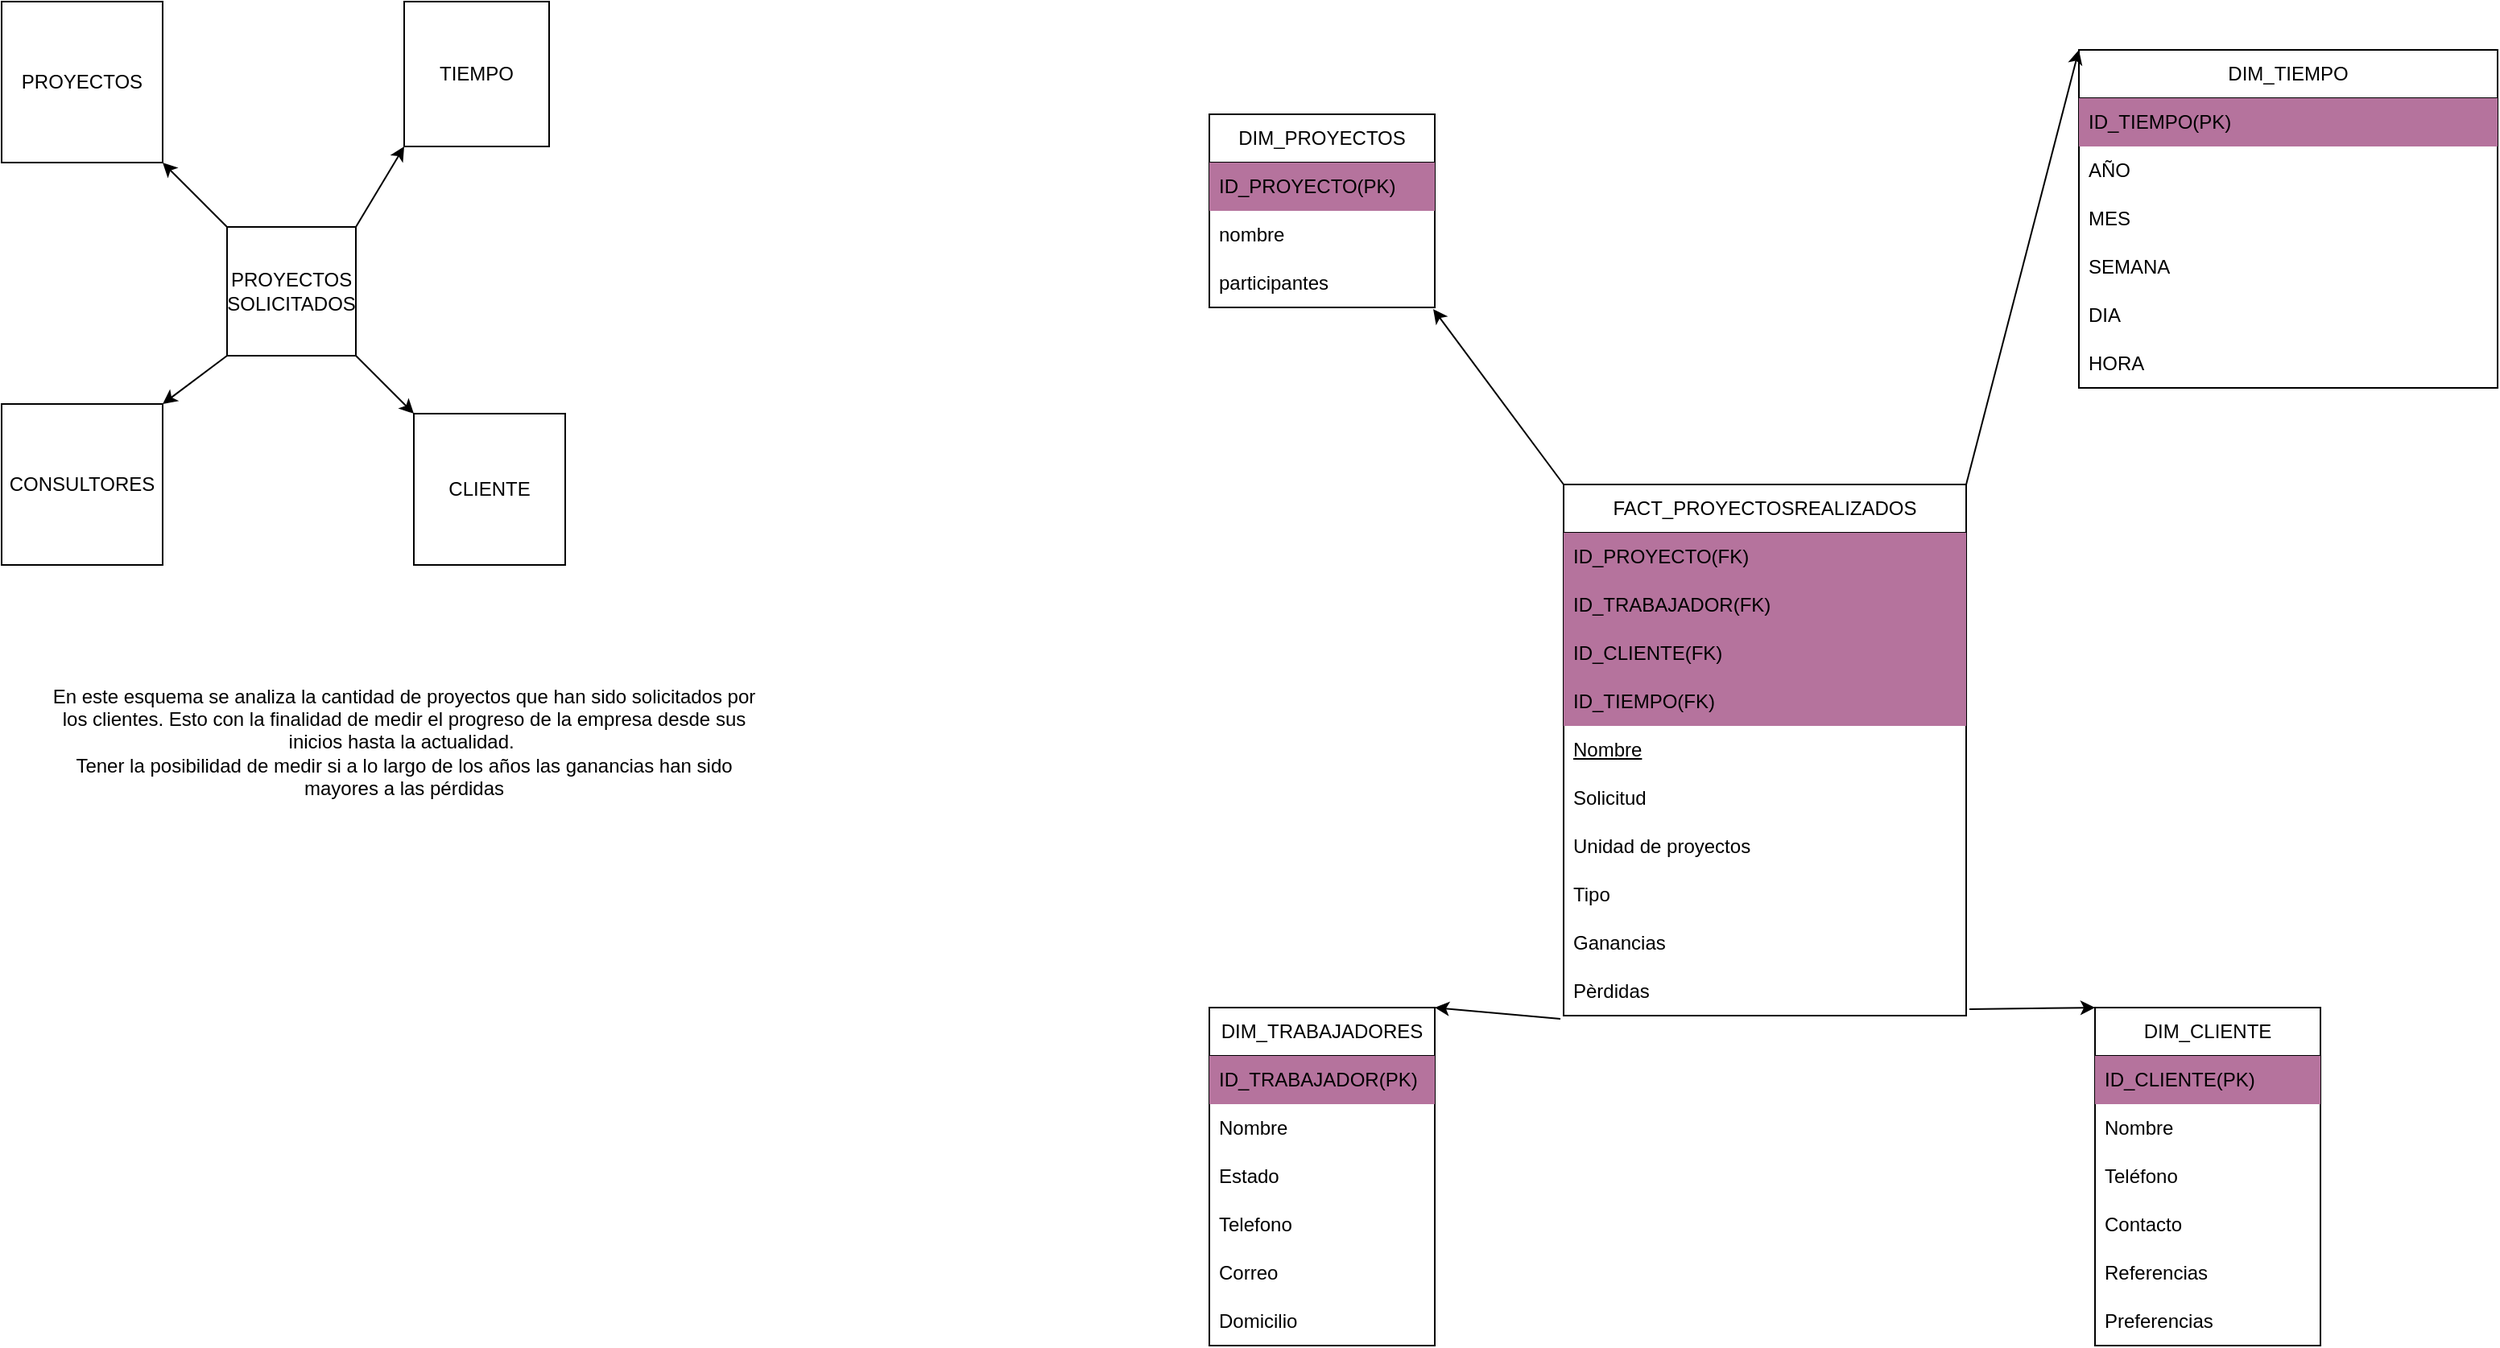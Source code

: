 <mxfile version="21.6.9" type="github" pages="3">
  <diagram name="Esquema1" id="fouPwO5cO5OasUWHvbUF">
    <mxGraphModel dx="2501" dy="790" grid="1" gridSize="10" guides="1" tooltips="1" connect="1" arrows="1" fold="1" page="1" pageScale="1" pageWidth="827" pageHeight="1169" math="0" shadow="0">
      <root>
        <mxCell id="0" />
        <mxCell id="1" parent="0" />
        <mxCell id="4f01WHKHeMReldq4Eaw4-1" value="PROYECTOS SOLICITADOS" style="whiteSpace=wrap;html=1;aspect=fixed;" vertex="1" parent="1">
          <mxGeometry x="-240" y="140" width="80" height="80" as="geometry" />
        </mxCell>
        <mxCell id="4f01WHKHeMReldq4Eaw4-2" value="TIEMPO" style="whiteSpace=wrap;html=1;aspect=fixed;" vertex="1" parent="1">
          <mxGeometry x="-130" width="90" height="90" as="geometry" />
        </mxCell>
        <mxCell id="4f01WHKHeMReldq4Eaw4-3" value="CLIENTE" style="whiteSpace=wrap;html=1;aspect=fixed;" vertex="1" parent="1">
          <mxGeometry x="-124" y="256" width="94" height="94" as="geometry" />
        </mxCell>
        <mxCell id="4f01WHKHeMReldq4Eaw4-4" value="PROYECTOS" style="whiteSpace=wrap;html=1;aspect=fixed;" vertex="1" parent="1">
          <mxGeometry x="-380" width="100" height="100" as="geometry" />
        </mxCell>
        <mxCell id="4f01WHKHeMReldq4Eaw4-5" value="CONSULTORES" style="whiteSpace=wrap;html=1;aspect=fixed;" vertex="1" parent="1">
          <mxGeometry x="-380" y="250" width="100" height="100" as="geometry" />
        </mxCell>
        <mxCell id="4f01WHKHeMReldq4Eaw4-9" style="rounded=0;orthogonalLoop=1;jettySize=auto;html=1;" edge="1" parent="1" source="4f01WHKHeMReldq4Eaw4-1" target="4f01WHKHeMReldq4Eaw4-3">
          <mxGeometry relative="1" as="geometry">
            <mxPoint x="-259" y="130" as="sourcePoint" />
            <mxPoint x="-210" y="190" as="targetPoint" />
          </mxGeometry>
        </mxCell>
        <mxCell id="4f01WHKHeMReldq4Eaw4-10" value="En este esquema se analiza la cantidad de proyectos que han sido solicitados por los clientes. Esto con la finalidad de medir el progreso de la empresa desde sus inicios hasta la actualidad.&amp;nbsp;&lt;br&gt;Tener la posibilidad de medir si a lo largo de los años las ganancias han sido mayores a las pérdidas" style="text;html=1;strokeColor=none;fillColor=none;align=center;verticalAlign=middle;whiteSpace=wrap;rounded=0;" vertex="1" parent="1">
          <mxGeometry x="-350" y="430" width="440" height="60" as="geometry" />
        </mxCell>
        <mxCell id="YIXBxobENtzoKiSDBQd0-1" value="FACT_PROYECTOSREALIZADOS" style="swimlane;fontStyle=0;childLayout=stackLayout;horizontal=1;startSize=30;horizontalStack=0;resizeParent=1;resizeParentMax=0;resizeLast=0;collapsible=1;marginBottom=0;whiteSpace=wrap;html=1;" vertex="1" parent="1">
          <mxGeometry x="590" y="300" width="250" height="330" as="geometry" />
        </mxCell>
        <mxCell id="YIXBxobENtzoKiSDBQd0-2" value="ID_PROYECTO(FK)" style="text;strokeColor=none;fillColor=#B5739D;align=left;verticalAlign=middle;spacingLeft=4;spacingRight=4;overflow=hidden;points=[[0,0.5],[1,0.5]];portConstraint=eastwest;rotatable=0;whiteSpace=wrap;html=1;" vertex="1" parent="YIXBxobENtzoKiSDBQd0-1">
          <mxGeometry y="30" width="250" height="30" as="geometry" />
        </mxCell>
        <mxCell id="YIXBxobENtzoKiSDBQd0-3" value="ID_TRABAJADOR(FK)" style="text;strokeColor=none;fillColor=#B5739D;align=left;verticalAlign=middle;spacingLeft=4;spacingRight=4;overflow=hidden;points=[[0,0.5],[1,0.5]];portConstraint=eastwest;rotatable=0;whiteSpace=wrap;html=1;" vertex="1" parent="YIXBxobENtzoKiSDBQd0-1">
          <mxGeometry y="60" width="250" height="30" as="geometry" />
        </mxCell>
        <mxCell id="YIXBxobENtzoKiSDBQd0-30" value="ID_CLIENTE(FK)" style="text;strokeColor=none;fillColor=#B5739D;align=left;verticalAlign=middle;spacingLeft=4;spacingRight=4;overflow=hidden;points=[[0,0.5],[1,0.5]];portConstraint=eastwest;rotatable=0;whiteSpace=wrap;html=1;" vertex="1" parent="YIXBxobENtzoKiSDBQd0-1">
          <mxGeometry y="90" width="250" height="30" as="geometry" />
        </mxCell>
        <mxCell id="YIXBxobENtzoKiSDBQd0-29" value="ID_TIEMPO(FK)" style="text;strokeColor=none;fillColor=#B5739D;align=left;verticalAlign=middle;spacingLeft=4;spacingRight=4;overflow=hidden;points=[[0,0.5],[1,0.5]];portConstraint=eastwest;rotatable=0;whiteSpace=wrap;html=1;" vertex="1" parent="YIXBxobENtzoKiSDBQd0-1">
          <mxGeometry y="120" width="250" height="30" as="geometry" />
        </mxCell>
        <mxCell id="YIXBxobENtzoKiSDBQd0-31" value="&lt;u&gt;Nombre&lt;/u&gt;" style="text;strokeColor=none;fillColor=none;align=left;verticalAlign=middle;spacingLeft=4;spacingRight=4;overflow=hidden;points=[[0,0.5],[1,0.5]];portConstraint=eastwest;rotatable=0;whiteSpace=wrap;html=1;" vertex="1" parent="YIXBxobENtzoKiSDBQd0-1">
          <mxGeometry y="150" width="250" height="30" as="geometry" />
        </mxCell>
        <mxCell id="0sV7bS2kD5tdpcHUCogC-12" value="Solicitud" style="text;strokeColor=none;fillColor=none;align=left;verticalAlign=middle;spacingLeft=4;spacingRight=4;overflow=hidden;points=[[0,0.5],[1,0.5]];portConstraint=eastwest;rotatable=0;whiteSpace=wrap;html=1;" vertex="1" parent="YIXBxobENtzoKiSDBQd0-1">
          <mxGeometry y="180" width="250" height="30" as="geometry" />
        </mxCell>
        <mxCell id="0sV7bS2kD5tdpcHUCogC-16" value="Unidad de proyectos" style="text;strokeColor=none;fillColor=none;align=left;verticalAlign=middle;spacingLeft=4;spacingRight=4;overflow=hidden;points=[[0,0.5],[1,0.5]];portConstraint=eastwest;rotatable=0;whiteSpace=wrap;html=1;" vertex="1" parent="YIXBxobENtzoKiSDBQd0-1">
          <mxGeometry y="210" width="250" height="30" as="geometry" />
        </mxCell>
        <mxCell id="0sV7bS2kD5tdpcHUCogC-11" value="Tipo" style="text;strokeColor=none;fillColor=none;align=left;verticalAlign=middle;spacingLeft=4;spacingRight=4;overflow=hidden;points=[[0,0.5],[1,0.5]];portConstraint=eastwest;rotatable=0;whiteSpace=wrap;html=1;" vertex="1" parent="YIXBxobENtzoKiSDBQd0-1">
          <mxGeometry y="240" width="250" height="30" as="geometry" />
        </mxCell>
        <mxCell id="YIXBxobENtzoKiSDBQd0-32" value="Ganancias" style="text;strokeColor=none;fillColor=none;align=left;verticalAlign=middle;spacingLeft=4;spacingRight=4;overflow=hidden;points=[[0,0.5],[1,0.5]];portConstraint=eastwest;rotatable=0;whiteSpace=wrap;html=1;" vertex="1" parent="YIXBxobENtzoKiSDBQd0-1">
          <mxGeometry y="270" width="250" height="30" as="geometry" />
        </mxCell>
        <mxCell id="YIXBxobENtzoKiSDBQd0-4" value="Pèrdidas" style="text;strokeColor=none;fillColor=none;align=left;verticalAlign=middle;spacingLeft=4;spacingRight=4;overflow=hidden;points=[[0,0.5],[1,0.5]];portConstraint=eastwest;rotatable=0;whiteSpace=wrap;html=1;" vertex="1" parent="YIXBxobENtzoKiSDBQd0-1">
          <mxGeometry y="300" width="250" height="30" as="geometry" />
        </mxCell>
        <mxCell id="YIXBxobENtzoKiSDBQd0-5" value="DIM_TIEMPO" style="swimlane;fontStyle=0;childLayout=stackLayout;horizontal=1;startSize=30;horizontalStack=0;resizeParent=1;resizeParentMax=0;resizeLast=0;collapsible=1;marginBottom=0;whiteSpace=wrap;html=1;" vertex="1" parent="1">
          <mxGeometry x="910" y="30" width="260" height="210" as="geometry" />
        </mxCell>
        <mxCell id="YIXBxobENtzoKiSDBQd0-24" value="ID_TIEMPO(PK)" style="text;strokeColor=none;fillColor=#B5739D;align=left;verticalAlign=middle;spacingLeft=4;spacingRight=4;overflow=hidden;points=[[0,0.5],[1,0.5]];portConstraint=eastwest;rotatable=0;whiteSpace=wrap;html=1;" vertex="1" parent="YIXBxobENtzoKiSDBQd0-5">
          <mxGeometry y="30" width="260" height="30" as="geometry" />
        </mxCell>
        <mxCell id="YIXBxobENtzoKiSDBQd0-6" value="AÑO" style="text;strokeColor=none;fillColor=none;align=left;verticalAlign=middle;spacingLeft=4;spacingRight=4;overflow=hidden;points=[[0,0.5],[1,0.5]];portConstraint=eastwest;rotatable=0;whiteSpace=wrap;html=1;" vertex="1" parent="YIXBxobENtzoKiSDBQd0-5">
          <mxGeometry y="60" width="260" height="30" as="geometry" />
        </mxCell>
        <mxCell id="YIXBxobENtzoKiSDBQd0-7" value="MES" style="text;strokeColor=none;fillColor=none;align=left;verticalAlign=middle;spacingLeft=4;spacingRight=4;overflow=hidden;points=[[0,0.5],[1,0.5]];portConstraint=eastwest;rotatable=0;whiteSpace=wrap;html=1;" vertex="1" parent="YIXBxobENtzoKiSDBQd0-5">
          <mxGeometry y="90" width="260" height="30" as="geometry" />
        </mxCell>
        <mxCell id="YIXBxobENtzoKiSDBQd0-8" value="SEMANA" style="text;strokeColor=none;fillColor=none;align=left;verticalAlign=middle;spacingLeft=4;spacingRight=4;overflow=hidden;points=[[0,0.5],[1,0.5]];portConstraint=eastwest;rotatable=0;whiteSpace=wrap;html=1;" vertex="1" parent="YIXBxobENtzoKiSDBQd0-5">
          <mxGeometry y="120" width="260" height="30" as="geometry" />
        </mxCell>
        <mxCell id="YIXBxobENtzoKiSDBQd0-21" value="DIA" style="text;strokeColor=none;fillColor=none;align=left;verticalAlign=middle;spacingLeft=4;spacingRight=4;overflow=hidden;points=[[0,0.5],[1,0.5]];portConstraint=eastwest;rotatable=0;whiteSpace=wrap;html=1;" vertex="1" parent="YIXBxobENtzoKiSDBQd0-5">
          <mxGeometry y="150" width="260" height="30" as="geometry" />
        </mxCell>
        <mxCell id="YIXBxobENtzoKiSDBQd0-22" value="HORA" style="text;strokeColor=none;fillColor=none;align=left;verticalAlign=middle;spacingLeft=4;spacingRight=4;overflow=hidden;points=[[0,0.5],[1,0.5]];portConstraint=eastwest;rotatable=0;whiteSpace=wrap;html=1;" vertex="1" parent="YIXBxobENtzoKiSDBQd0-5">
          <mxGeometry y="180" width="260" height="30" as="geometry" />
        </mxCell>
        <mxCell id="YIXBxobENtzoKiSDBQd0-9" value="DIM_CLIENTE" style="swimlane;fontStyle=0;childLayout=stackLayout;horizontal=1;startSize=30;horizontalStack=0;resizeParent=1;resizeParentMax=0;resizeLast=0;collapsible=1;marginBottom=0;whiteSpace=wrap;html=1;" vertex="1" parent="1">
          <mxGeometry x="920" y="625" width="140" height="210" as="geometry" />
        </mxCell>
        <mxCell id="YIXBxobENtzoKiSDBQd0-10" value="ID_CLIENTE(PK)" style="text;strokeColor=none;fillColor=#B5739D;align=left;verticalAlign=middle;spacingLeft=4;spacingRight=4;overflow=hidden;points=[[0,0.5],[1,0.5]];portConstraint=eastwest;rotatable=0;whiteSpace=wrap;html=1;" vertex="1" parent="YIXBxobENtzoKiSDBQd0-9">
          <mxGeometry y="30" width="140" height="30" as="geometry" />
        </mxCell>
        <mxCell id="YIXBxobENtzoKiSDBQd0-11" value="Nombre" style="text;strokeColor=none;fillColor=none;align=left;verticalAlign=middle;spacingLeft=4;spacingRight=4;overflow=hidden;points=[[0,0.5],[1,0.5]];portConstraint=eastwest;rotatable=0;whiteSpace=wrap;html=1;" vertex="1" parent="YIXBxobENtzoKiSDBQd0-9">
          <mxGeometry y="60" width="140" height="30" as="geometry" />
        </mxCell>
        <mxCell id="0sV7bS2kD5tdpcHUCogC-1" value="Teléfono" style="text;strokeColor=none;fillColor=none;align=left;verticalAlign=middle;spacingLeft=4;spacingRight=4;overflow=hidden;points=[[0,0.5],[1,0.5]];portConstraint=eastwest;rotatable=0;whiteSpace=wrap;html=1;" vertex="1" parent="YIXBxobENtzoKiSDBQd0-9">
          <mxGeometry y="90" width="140" height="30" as="geometry" />
        </mxCell>
        <mxCell id="0sV7bS2kD5tdpcHUCogC-2" value="Contacto" style="text;strokeColor=none;fillColor=none;align=left;verticalAlign=middle;spacingLeft=4;spacingRight=4;overflow=hidden;points=[[0,0.5],[1,0.5]];portConstraint=eastwest;rotatable=0;whiteSpace=wrap;html=1;" vertex="1" parent="YIXBxobENtzoKiSDBQd0-9">
          <mxGeometry y="120" width="140" height="30" as="geometry" />
        </mxCell>
        <mxCell id="0sV7bS2kD5tdpcHUCogC-3" value="Referencias" style="text;strokeColor=none;fillColor=none;align=left;verticalAlign=middle;spacingLeft=4;spacingRight=4;overflow=hidden;points=[[0,0.5],[1,0.5]];portConstraint=eastwest;rotatable=0;whiteSpace=wrap;html=1;" vertex="1" parent="YIXBxobENtzoKiSDBQd0-9">
          <mxGeometry y="150" width="140" height="30" as="geometry" />
        </mxCell>
        <mxCell id="YIXBxobENtzoKiSDBQd0-12" value="Preferencias" style="text;strokeColor=none;fillColor=none;align=left;verticalAlign=middle;spacingLeft=4;spacingRight=4;overflow=hidden;points=[[0,0.5],[1,0.5]];portConstraint=eastwest;rotatable=0;whiteSpace=wrap;html=1;" vertex="1" parent="YIXBxobENtzoKiSDBQd0-9">
          <mxGeometry y="180" width="140" height="30" as="geometry" />
        </mxCell>
        <mxCell id="YIXBxobENtzoKiSDBQd0-13" value="DIM_TRABAJADORES" style="swimlane;fontStyle=0;childLayout=stackLayout;horizontal=1;startSize=30;horizontalStack=0;resizeParent=1;resizeParentMax=0;resizeLast=0;collapsible=1;marginBottom=0;whiteSpace=wrap;html=1;" vertex="1" parent="1">
          <mxGeometry x="370" y="625" width="140" height="210" as="geometry" />
        </mxCell>
        <mxCell id="YIXBxobENtzoKiSDBQd0-14" value="ID_TRABAJADOR(PK)" style="text;strokeColor=none;fillColor=#B5739D;align=left;verticalAlign=middle;spacingLeft=4;spacingRight=4;overflow=hidden;points=[[0,0.5],[1,0.5]];portConstraint=eastwest;rotatable=0;whiteSpace=wrap;html=1;" vertex="1" parent="YIXBxobENtzoKiSDBQd0-13">
          <mxGeometry y="30" width="140" height="30" as="geometry" />
        </mxCell>
        <mxCell id="YIXBxobENtzoKiSDBQd0-15" value="Nombre" style="text;strokeColor=none;fillColor=none;align=left;verticalAlign=middle;spacingLeft=4;spacingRight=4;overflow=hidden;points=[[0,0.5],[1,0.5]];portConstraint=eastwest;rotatable=0;whiteSpace=wrap;html=1;" vertex="1" parent="YIXBxobENtzoKiSDBQd0-13">
          <mxGeometry y="60" width="140" height="30" as="geometry" />
        </mxCell>
        <mxCell id="0sV7bS2kD5tdpcHUCogC-15" value="Estado" style="text;strokeColor=none;fillColor=none;align=left;verticalAlign=middle;spacingLeft=4;spacingRight=4;overflow=hidden;points=[[0,0.5],[1,0.5]];portConstraint=eastwest;rotatable=0;whiteSpace=wrap;html=1;" vertex="1" parent="YIXBxobENtzoKiSDBQd0-13">
          <mxGeometry y="90" width="140" height="30" as="geometry" />
        </mxCell>
        <mxCell id="0sV7bS2kD5tdpcHUCogC-14" value="Telefono" style="text;strokeColor=none;fillColor=none;align=left;verticalAlign=middle;spacingLeft=4;spacingRight=4;overflow=hidden;points=[[0,0.5],[1,0.5]];portConstraint=eastwest;rotatable=0;whiteSpace=wrap;html=1;" vertex="1" parent="YIXBxobENtzoKiSDBQd0-13">
          <mxGeometry y="120" width="140" height="30" as="geometry" />
        </mxCell>
        <mxCell id="0sV7bS2kD5tdpcHUCogC-13" value="Correo" style="text;strokeColor=none;fillColor=none;align=left;verticalAlign=middle;spacingLeft=4;spacingRight=4;overflow=hidden;points=[[0,0.5],[1,0.5]];portConstraint=eastwest;rotatable=0;whiteSpace=wrap;html=1;" vertex="1" parent="YIXBxobENtzoKiSDBQd0-13">
          <mxGeometry y="150" width="140" height="30" as="geometry" />
        </mxCell>
        <mxCell id="YIXBxobENtzoKiSDBQd0-16" value="Domicilio" style="text;strokeColor=none;fillColor=none;align=left;verticalAlign=middle;spacingLeft=4;spacingRight=4;overflow=hidden;points=[[0,0.5],[1,0.5]];portConstraint=eastwest;rotatable=0;whiteSpace=wrap;html=1;" vertex="1" parent="YIXBxobENtzoKiSDBQd0-13">
          <mxGeometry y="180" width="140" height="30" as="geometry" />
        </mxCell>
        <mxCell id="YIXBxobENtzoKiSDBQd0-17" value="DIM_PROYECTOS" style="swimlane;fontStyle=0;childLayout=stackLayout;horizontal=1;startSize=30;horizontalStack=0;resizeParent=1;resizeParentMax=0;resizeLast=0;collapsible=1;marginBottom=0;whiteSpace=wrap;html=1;" vertex="1" parent="1">
          <mxGeometry x="370" y="70" width="140" height="120" as="geometry" />
        </mxCell>
        <mxCell id="YIXBxobENtzoKiSDBQd0-18" value="ID_PROYECTO(PK)" style="text;strokeColor=none;fillColor=#B5739D;align=left;verticalAlign=middle;spacingLeft=4;spacingRight=4;overflow=hidden;points=[[0,0.5],[1,0.5]];portConstraint=eastwest;rotatable=0;whiteSpace=wrap;html=1;" vertex="1" parent="YIXBxobENtzoKiSDBQd0-17">
          <mxGeometry y="30" width="140" height="30" as="geometry" />
        </mxCell>
        <mxCell id="YIXBxobENtzoKiSDBQd0-19" value="nombre" style="text;strokeColor=none;fillColor=none;align=left;verticalAlign=middle;spacingLeft=4;spacingRight=4;overflow=hidden;points=[[0,0.5],[1,0.5]];portConstraint=eastwest;rotatable=0;whiteSpace=wrap;html=1;" vertex="1" parent="YIXBxobENtzoKiSDBQd0-17">
          <mxGeometry y="60" width="140" height="30" as="geometry" />
        </mxCell>
        <mxCell id="YIXBxobENtzoKiSDBQd0-20" value="participantes" style="text;strokeColor=none;fillColor=none;align=left;verticalAlign=middle;spacingLeft=4;spacingRight=4;overflow=hidden;points=[[0,0.5],[1,0.5]];portConstraint=eastwest;rotatable=0;whiteSpace=wrap;html=1;" vertex="1" parent="YIXBxobENtzoKiSDBQd0-17">
          <mxGeometry y="90" width="140" height="30" as="geometry" />
        </mxCell>
        <mxCell id="0sV7bS2kD5tdpcHUCogC-4" style="rounded=0;orthogonalLoop=1;jettySize=auto;html=1;entryX=0;entryY=1;entryDx=0;entryDy=0;exitX=1;exitY=0;exitDx=0;exitDy=0;" edge="1" parent="1" source="4f01WHKHeMReldq4Eaw4-1" target="4f01WHKHeMReldq4Eaw4-2">
          <mxGeometry relative="1" as="geometry">
            <mxPoint x="-150" y="230" as="sourcePoint" />
            <mxPoint x="-114" y="266" as="targetPoint" />
          </mxGeometry>
        </mxCell>
        <mxCell id="0sV7bS2kD5tdpcHUCogC-5" style="rounded=0;orthogonalLoop=1;jettySize=auto;html=1;entryX=1;entryY=1;entryDx=0;entryDy=0;" edge="1" parent="1" target="4f01WHKHeMReldq4Eaw4-4">
          <mxGeometry relative="1" as="geometry">
            <mxPoint x="-240" y="140" as="sourcePoint" />
            <mxPoint x="-104" y="276" as="targetPoint" />
          </mxGeometry>
        </mxCell>
        <mxCell id="0sV7bS2kD5tdpcHUCogC-6" style="rounded=0;orthogonalLoop=1;jettySize=auto;html=1;entryX=1;entryY=0;entryDx=0;entryDy=0;exitX=0;exitY=1;exitDx=0;exitDy=0;" edge="1" parent="1" source="4f01WHKHeMReldq4Eaw4-1" target="4f01WHKHeMReldq4Eaw4-5">
          <mxGeometry relative="1" as="geometry">
            <mxPoint x="-130" y="250" as="sourcePoint" />
            <mxPoint x="-94" y="286" as="targetPoint" />
          </mxGeometry>
        </mxCell>
        <mxCell id="0sV7bS2kD5tdpcHUCogC-7" style="rounded=0;orthogonalLoop=1;jettySize=auto;html=1;entryX=0;entryY=0;entryDx=0;entryDy=0;exitX=1.008;exitY=0.867;exitDx=0;exitDy=0;exitPerimeter=0;" edge="1" parent="1" source="YIXBxobENtzoKiSDBQd0-4" target="YIXBxobENtzoKiSDBQd0-9">
          <mxGeometry relative="1" as="geometry">
            <mxPoint x="840" y="540" as="sourcePoint" />
            <mxPoint x="876" y="576" as="targetPoint" />
          </mxGeometry>
        </mxCell>
        <mxCell id="0sV7bS2kD5tdpcHUCogC-8" style="rounded=0;orthogonalLoop=1;jettySize=auto;html=1;entryX=1;entryY=0;entryDx=0;entryDy=0;exitX=-0.008;exitY=1.067;exitDx=0;exitDy=0;exitPerimeter=0;" edge="1" parent="1" source="YIXBxobENtzoKiSDBQd0-4" target="YIXBxobENtzoKiSDBQd0-13">
          <mxGeometry relative="1" as="geometry">
            <mxPoint x="850" y="550" as="sourcePoint" />
            <mxPoint x="900" y="590" as="targetPoint" />
          </mxGeometry>
        </mxCell>
        <mxCell id="0sV7bS2kD5tdpcHUCogC-9" style="rounded=0;orthogonalLoop=1;jettySize=auto;html=1;entryX=0;entryY=0;entryDx=0;entryDy=0;exitX=1;exitY=0;exitDx=0;exitDy=0;" edge="1" parent="1" source="YIXBxobENtzoKiSDBQd0-1" target="YIXBxobENtzoKiSDBQd0-5">
          <mxGeometry relative="1" as="geometry">
            <mxPoint x="860" y="560" as="sourcePoint" />
            <mxPoint x="910" y="600" as="targetPoint" />
          </mxGeometry>
        </mxCell>
        <mxCell id="0sV7bS2kD5tdpcHUCogC-10" style="rounded=0;orthogonalLoop=1;jettySize=auto;html=1;entryX=0.993;entryY=1.033;entryDx=0;entryDy=0;exitX=0;exitY=0;exitDx=0;exitDy=0;entryPerimeter=0;" edge="1" parent="1" source="YIXBxobENtzoKiSDBQd0-1" target="YIXBxobENtzoKiSDBQd0-20">
          <mxGeometry relative="1" as="geometry">
            <mxPoint x="870" y="570" as="sourcePoint" />
            <mxPoint x="920" y="610" as="targetPoint" />
          </mxGeometry>
        </mxCell>
      </root>
    </mxGraphModel>
  </diagram>
  <diagram name="Esquema 2" id="NuA_AMXU5c78D62TrAVr">
    <mxGraphModel dx="2501" dy="790" grid="1" gridSize="10" guides="1" tooltips="1" connect="1" arrows="1" fold="1" page="1" pageScale="1" pageWidth="827" pageHeight="1169" math="0" shadow="0">
      <root>
        <mxCell id="j2CwejD4iRpmdjd2Fmt_-0" />
        <mxCell id="j2CwejD4iRpmdjd2Fmt_-1" parent="j2CwejD4iRpmdjd2Fmt_-0" />
        <mxCell id="j2CwejD4iRpmdjd2Fmt_-2" value="PROYECTOS SOLICITADOS" style="whiteSpace=wrap;html=1;aspect=fixed;" vertex="1" parent="j2CwejD4iRpmdjd2Fmt_-1">
          <mxGeometry x="-660" y="160" width="80" height="80" as="geometry" />
        </mxCell>
        <mxCell id="j2CwejD4iRpmdjd2Fmt_-3" value="TIEMPO" style="whiteSpace=wrap;html=1;aspect=fixed;" vertex="1" parent="j2CwejD4iRpmdjd2Fmt_-1">
          <mxGeometry x="-550" y="20" width="90" height="90" as="geometry" />
        </mxCell>
        <mxCell id="j2CwejD4iRpmdjd2Fmt_-4" value="CLIENTE" style="whiteSpace=wrap;html=1;aspect=fixed;" vertex="1" parent="j2CwejD4iRpmdjd2Fmt_-1">
          <mxGeometry x="-544" y="276" width="94" height="94" as="geometry" />
        </mxCell>
        <mxCell id="j2CwejD4iRpmdjd2Fmt_-5" style="rounded=0;orthogonalLoop=1;jettySize=auto;html=1;" edge="1" parent="j2CwejD4iRpmdjd2Fmt_-1" source="j2CwejD4iRpmdjd2Fmt_-6" target="j2CwejD4iRpmdjd2Fmt_-2">
          <mxGeometry relative="1" as="geometry" />
        </mxCell>
        <mxCell id="j2CwejD4iRpmdjd2Fmt_-6" value="PROYECTOS" style="whiteSpace=wrap;html=1;aspect=fixed;" vertex="1" parent="j2CwejD4iRpmdjd2Fmt_-1">
          <mxGeometry x="-800" y="20" width="100" height="100" as="geometry" />
        </mxCell>
        <mxCell id="j2CwejD4iRpmdjd2Fmt_-7" value="CONSULTORES" style="whiteSpace=wrap;html=1;aspect=fixed;" vertex="1" parent="j2CwejD4iRpmdjd2Fmt_-1">
          <mxGeometry x="-800" y="270" width="100" height="100" as="geometry" />
        </mxCell>
        <mxCell id="j2CwejD4iRpmdjd2Fmt_-8" style="rounded=0;orthogonalLoop=1;jettySize=auto;html=1;entryX=1.013;entryY=0.15;entryDx=0;entryDy=0;entryPerimeter=0;" edge="1" parent="j2CwejD4iRpmdjd2Fmt_-1" source="j2CwejD4iRpmdjd2Fmt_-3" target="j2CwejD4iRpmdjd2Fmt_-2">
          <mxGeometry relative="1" as="geometry">
            <mxPoint x="-699" y="130" as="sourcePoint" />
            <mxPoint x="-650" y="190" as="targetPoint" />
            <Array as="points">
              <mxPoint x="-560" y="150" />
            </Array>
          </mxGeometry>
        </mxCell>
        <mxCell id="j2CwejD4iRpmdjd2Fmt_-9" style="rounded=0;orthogonalLoop=1;jettySize=auto;html=1;entryX=0;entryY=1;entryDx=0;entryDy=0;" edge="1" parent="j2CwejD4iRpmdjd2Fmt_-1" source="j2CwejD4iRpmdjd2Fmt_-7" target="j2CwejD4iRpmdjd2Fmt_-2">
          <mxGeometry relative="1" as="geometry">
            <mxPoint x="-689" y="140" as="sourcePoint" />
            <mxPoint x="-640" y="200" as="targetPoint" />
          </mxGeometry>
        </mxCell>
        <mxCell id="j2CwejD4iRpmdjd2Fmt_-10" style="rounded=0;orthogonalLoop=1;jettySize=auto;html=1;entryX=1;entryY=1;entryDx=0;entryDy=0;" edge="1" parent="j2CwejD4iRpmdjd2Fmt_-1" source="j2CwejD4iRpmdjd2Fmt_-4" target="j2CwejD4iRpmdjd2Fmt_-2">
          <mxGeometry relative="1" as="geometry">
            <mxPoint x="-679" y="150" as="sourcePoint" />
            <mxPoint x="-630" y="210" as="targetPoint" />
          </mxGeometry>
        </mxCell>
        <mxCell id="j2CwejD4iRpmdjd2Fmt_-11" value="En este esquema se analiza la cantidad de proyectos que han sido solicitados por los clientes. Esto con la finalidad de medir el progreso de la empresa desde sus inicios hasta la actualidad.&amp;nbsp;" style="text;html=1;strokeColor=none;fillColor=none;align=center;verticalAlign=middle;whiteSpace=wrap;rounded=0;" vertex="1" parent="j2CwejD4iRpmdjd2Fmt_-1">
          <mxGeometry x="-770" y="450" width="300" height="30" as="geometry" />
        </mxCell>
      </root>
    </mxGraphModel>
  </diagram>
  <diagram name="Esquema 3" id="tE4sMd_o-2nNM-WToGft">
    <mxGraphModel dx="2501" dy="790" grid="1" gridSize="10" guides="1" tooltips="1" connect="1" arrows="1" fold="1" page="1" pageScale="1" pageWidth="827" pageHeight="1169" math="0" shadow="0">
      <root>
        <mxCell id="gfd1jEC5PVBZpeTkQ_-1-0" />
        <mxCell id="gfd1jEC5PVBZpeTkQ_-1-1" parent="gfd1jEC5PVBZpeTkQ_-1-0" />
        <mxCell id="gfd1jEC5PVBZpeTkQ_-1-2" value="PROYECTOS SOLICITADOS" style="whiteSpace=wrap;html=1;aspect=fixed;" vertex="1" parent="gfd1jEC5PVBZpeTkQ_-1-1">
          <mxGeometry x="-240" y="140" width="80" height="80" as="geometry" />
        </mxCell>
        <mxCell id="gfd1jEC5PVBZpeTkQ_-1-3" value="TIEMPO" style="whiteSpace=wrap;html=1;aspect=fixed;" vertex="1" parent="gfd1jEC5PVBZpeTkQ_-1-1">
          <mxGeometry x="-130" width="90" height="90" as="geometry" />
        </mxCell>
        <mxCell id="gfd1jEC5PVBZpeTkQ_-1-4" value="CLIENTE" style="whiteSpace=wrap;html=1;aspect=fixed;" vertex="1" parent="gfd1jEC5PVBZpeTkQ_-1-1">
          <mxGeometry x="-124" y="256" width="94" height="94" as="geometry" />
        </mxCell>
        <mxCell id="gfd1jEC5PVBZpeTkQ_-1-5" style="rounded=0;orthogonalLoop=1;jettySize=auto;html=1;" edge="1" parent="gfd1jEC5PVBZpeTkQ_-1-1" source="gfd1jEC5PVBZpeTkQ_-1-6" target="gfd1jEC5PVBZpeTkQ_-1-2">
          <mxGeometry relative="1" as="geometry" />
        </mxCell>
        <mxCell id="gfd1jEC5PVBZpeTkQ_-1-6" value="PROYECTOS" style="whiteSpace=wrap;html=1;aspect=fixed;" vertex="1" parent="gfd1jEC5PVBZpeTkQ_-1-1">
          <mxGeometry x="-380" width="100" height="100" as="geometry" />
        </mxCell>
        <mxCell id="gfd1jEC5PVBZpeTkQ_-1-7" value="CONSULTORES" style="whiteSpace=wrap;html=1;aspect=fixed;" vertex="1" parent="gfd1jEC5PVBZpeTkQ_-1-1">
          <mxGeometry x="-380" y="250" width="100" height="100" as="geometry" />
        </mxCell>
        <mxCell id="gfd1jEC5PVBZpeTkQ_-1-8" style="rounded=0;orthogonalLoop=1;jettySize=auto;html=1;entryX=1.013;entryY=0.15;entryDx=0;entryDy=0;entryPerimeter=0;" edge="1" parent="gfd1jEC5PVBZpeTkQ_-1-1" source="gfd1jEC5PVBZpeTkQ_-1-3" target="gfd1jEC5PVBZpeTkQ_-1-2">
          <mxGeometry relative="1" as="geometry">
            <mxPoint x="-279" y="110" as="sourcePoint" />
            <mxPoint x="-230" y="170" as="targetPoint" />
            <Array as="points">
              <mxPoint x="-140" y="130" />
            </Array>
          </mxGeometry>
        </mxCell>
        <mxCell id="gfd1jEC5PVBZpeTkQ_-1-9" style="rounded=0;orthogonalLoop=1;jettySize=auto;html=1;entryX=0;entryY=1;entryDx=0;entryDy=0;" edge="1" parent="gfd1jEC5PVBZpeTkQ_-1-1" source="gfd1jEC5PVBZpeTkQ_-1-7" target="gfd1jEC5PVBZpeTkQ_-1-2">
          <mxGeometry relative="1" as="geometry">
            <mxPoint x="-269" y="120" as="sourcePoint" />
            <mxPoint x="-220" y="180" as="targetPoint" />
          </mxGeometry>
        </mxCell>
        <mxCell id="gfd1jEC5PVBZpeTkQ_-1-10" style="rounded=0;orthogonalLoop=1;jettySize=auto;html=1;entryX=1;entryY=1;entryDx=0;entryDy=0;" edge="1" parent="gfd1jEC5PVBZpeTkQ_-1-1" source="gfd1jEC5PVBZpeTkQ_-1-4" target="gfd1jEC5PVBZpeTkQ_-1-2">
          <mxGeometry relative="1" as="geometry">
            <mxPoint x="-259" y="130" as="sourcePoint" />
            <mxPoint x="-210" y="190" as="targetPoint" />
          </mxGeometry>
        </mxCell>
        <mxCell id="gfd1jEC5PVBZpeTkQ_-1-11" value="En este esquema se analiza la cantidad de proyectos que han sido solicitados por los clientes. Esto con la finalidad de medir el progreso de la empresa desde sus inicios hasta la actualidad.&amp;nbsp;" style="text;html=1;strokeColor=none;fillColor=none;align=center;verticalAlign=middle;whiteSpace=wrap;rounded=0;" vertex="1" parent="gfd1jEC5PVBZpeTkQ_-1-1">
          <mxGeometry x="-350" y="430" width="300" height="30" as="geometry" />
        </mxCell>
      </root>
    </mxGraphModel>
  </diagram>
</mxfile>
